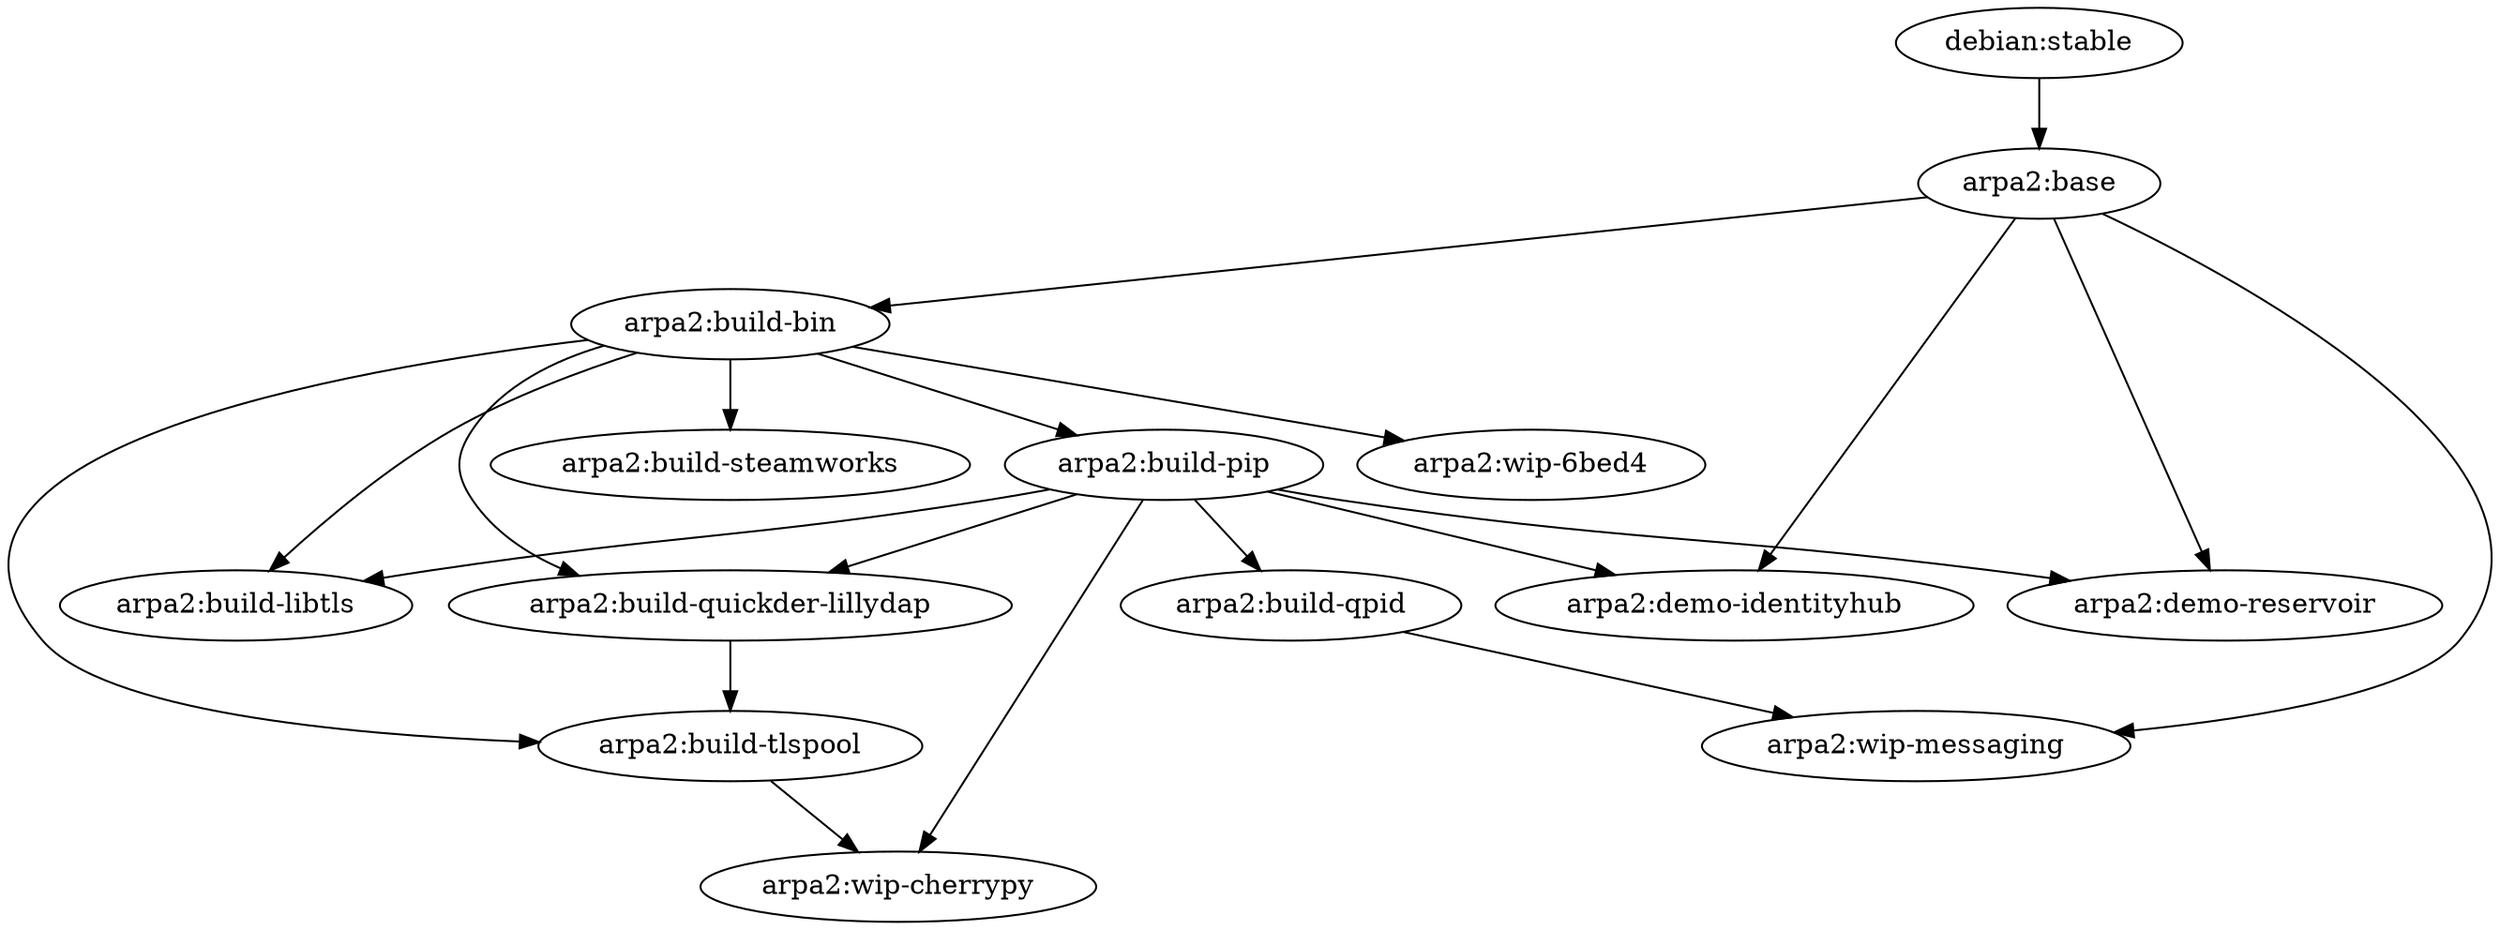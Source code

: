 digraph arpa2demos {
   "debian:stable";
   "arpa2:base";
   "debian:stable" -> "arpa2:base" ;
   "arpa2:build-bin";
   "arpa2:base" -> "arpa2:build-bin" ;
   "arpa2:build-libtls";
   "arpa2:build-pip" -> "arpa2:build-libtls" ;
   "arpa2:build-bin" -> "arpa2:build-libtls" ;
   "arpa2:build-pip";
   "arpa2:build-bin" -> "arpa2:build-pip" ;
   "arpa2:build-qpid";
   "arpa2:build-pip" -> "arpa2:build-qpid" ;
   "arpa2:build-quickder-lillydap";
   "arpa2:build-pip" -> "arpa2:build-quickder-lillydap" ;
   "arpa2:build-bin" -> "arpa2:build-quickder-lillydap" ;
   "arpa2:build-steamworks";
   "arpa2:build-bin" -> "arpa2:build-steamworks" ;
   "arpa2:build-tlspool";
   "arpa2:build-quickder-lillydap" -> "arpa2:build-tlspool" ;
   "arpa2:build-bin" -> "arpa2:build-tlspool" ;
   "arpa2:demo-identityhub";
   "arpa2:build-pip" -> "arpa2:demo-identityhub" ;
   "arpa2:base" -> "arpa2:demo-identityhub" ;
   "arpa2:demo-reservoir";
   "arpa2:build-pip" -> "arpa2:demo-reservoir" ;
   "arpa2:base" -> "arpa2:demo-reservoir" ;
   "arpa2:wip-6bed4";
   "arpa2:build-bin" -> "arpa2:wip-6bed4" ;
   "arpa2:wip-cherrypy";
   "arpa2:build-pip" -> "arpa2:wip-cherrypy" ;
   "arpa2:build-tlspool" -> "arpa2:wip-cherrypy" ;
   "arpa2:wip-messaging";
   "arpa2:build-qpid" -> "arpa2:wip-messaging" ;
   "arpa2:base" -> "arpa2:wip-messaging" ;
}
